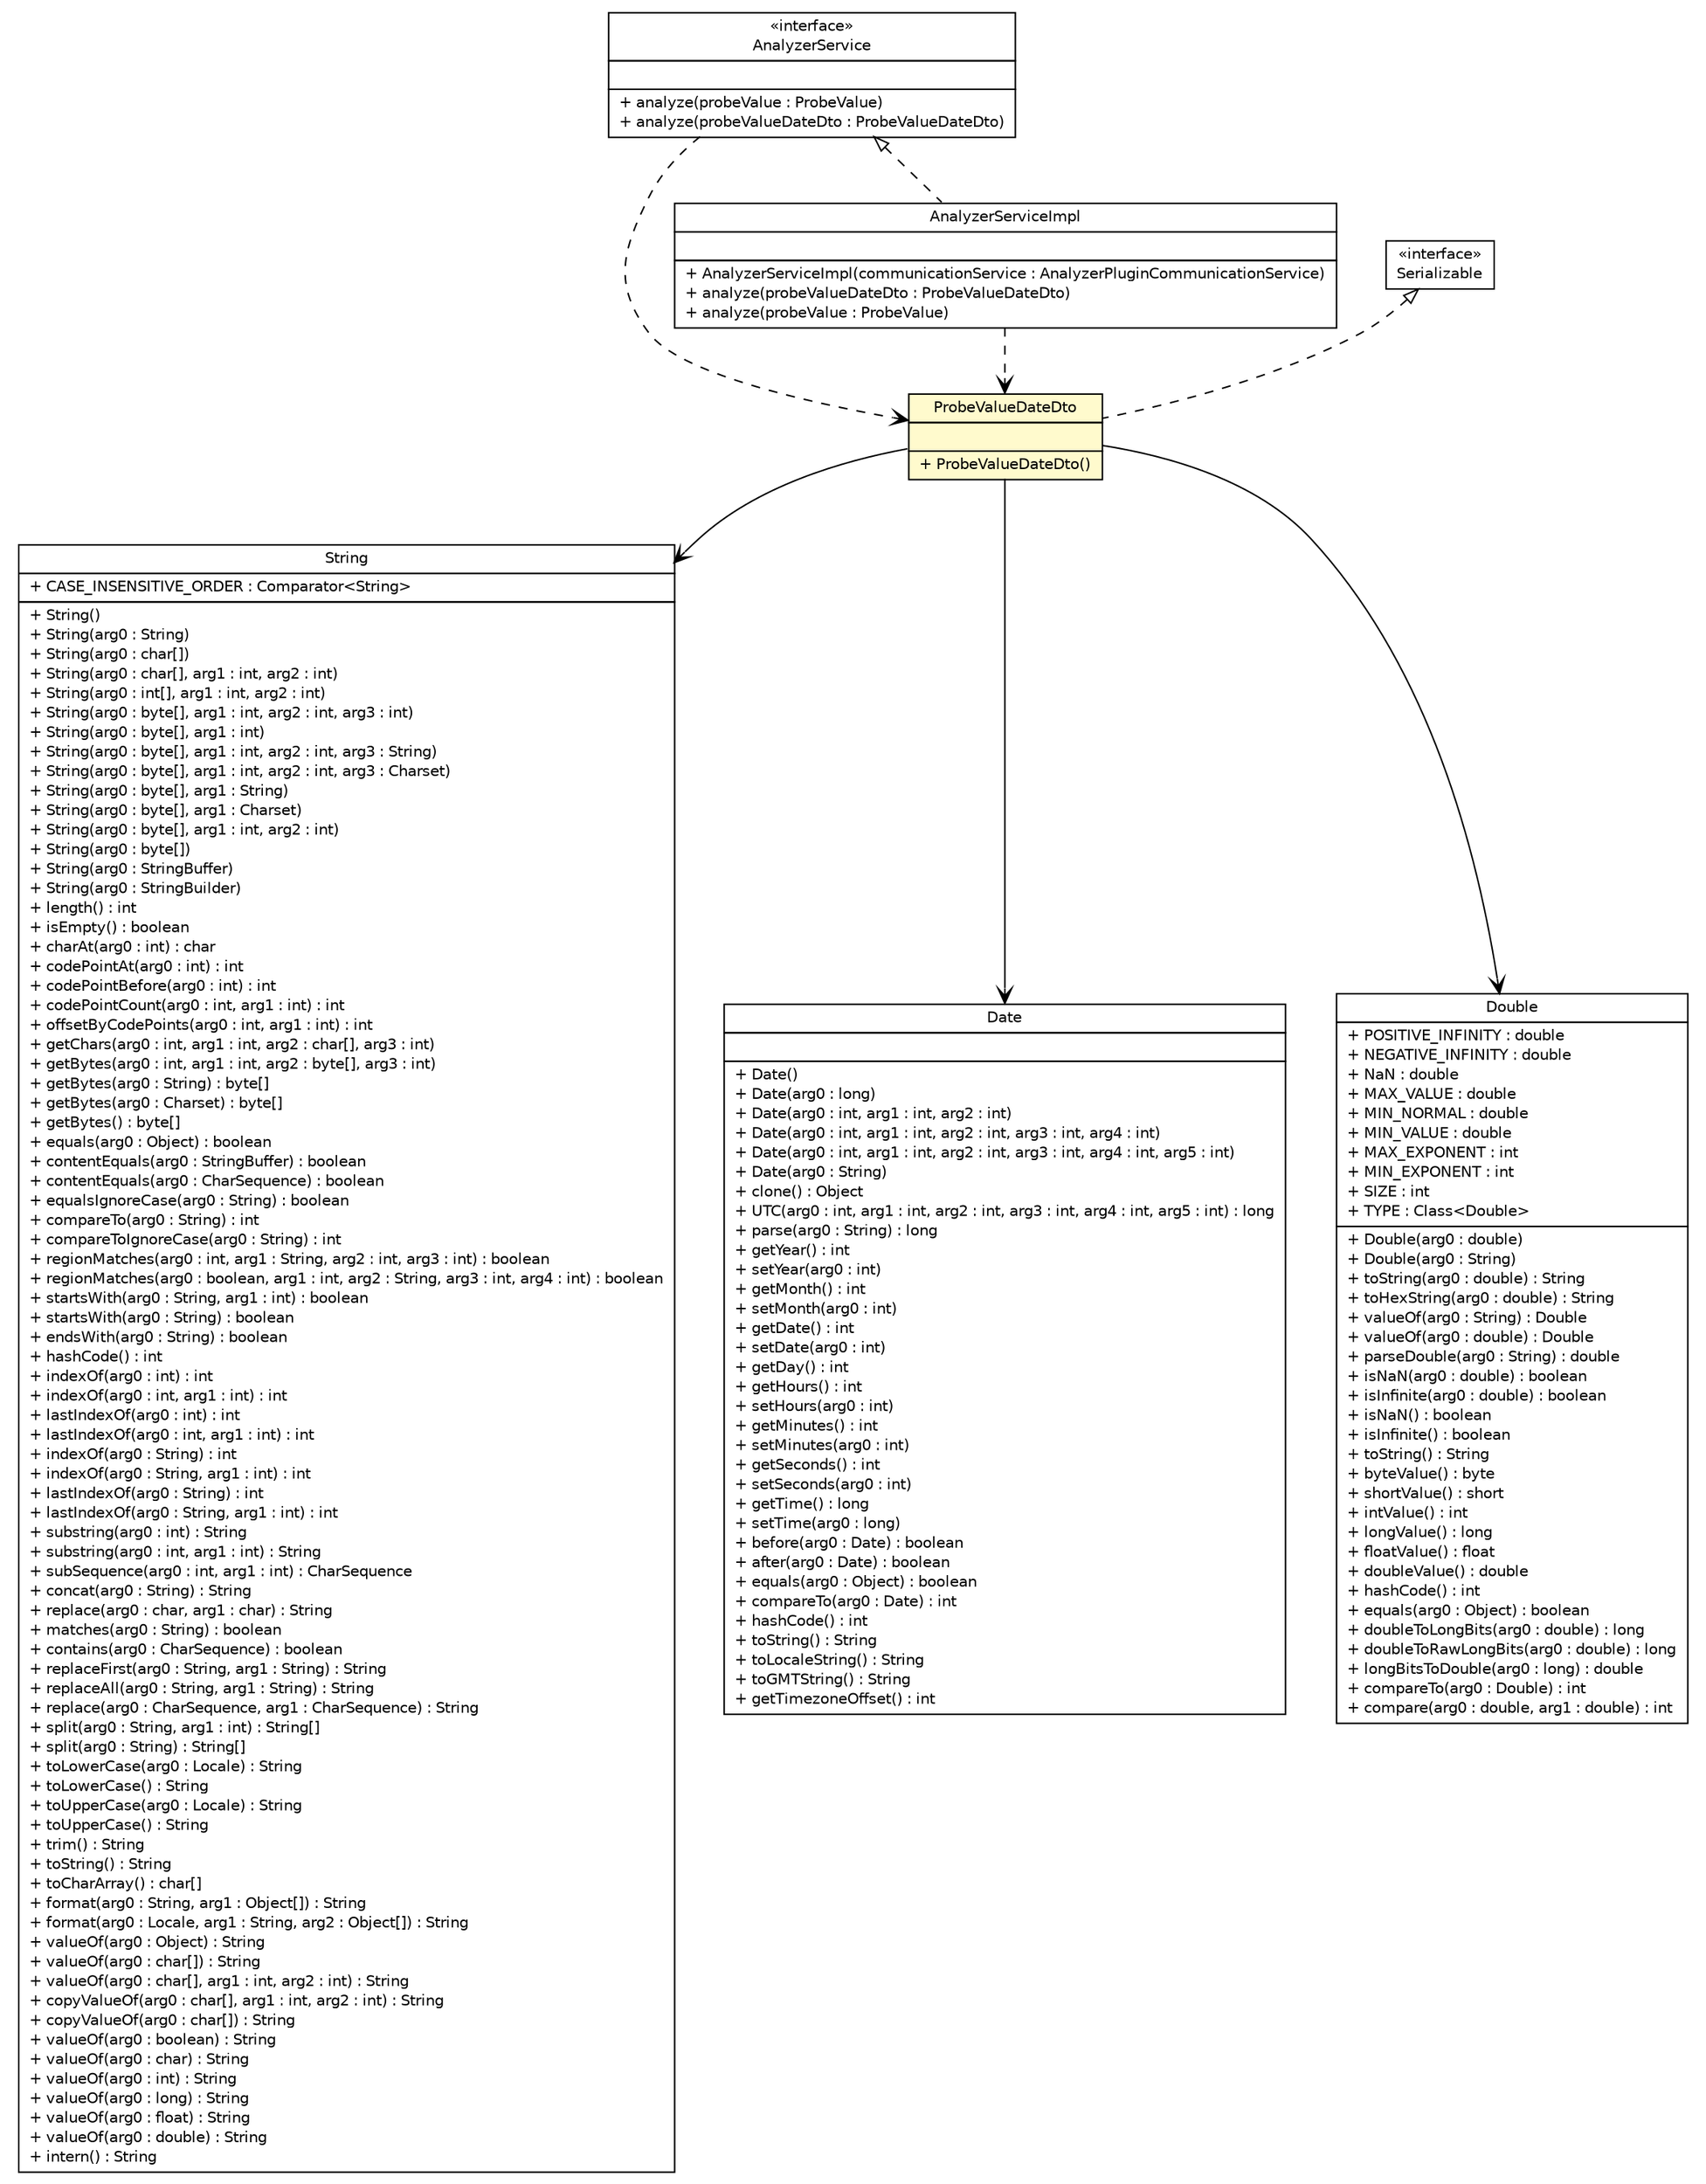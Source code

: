 #!/usr/local/bin/dot
#
# Class diagram 
# Generated by UMLGraph version 5.1 (http://www.umlgraph.org/)
#

digraph G {
	edge [fontname="Helvetica",fontsize=10,labelfontname="Helvetica",labelfontsize=10];
	node [fontname="Helvetica",fontsize=10,shape=plaintext];
	nodesep=0.25;
	ranksep=0.5;
	// net.sereneproject.collector.dto.ProbeValueDateDto
	c734 [label=<<table title="net.sereneproject.collector.dto.ProbeValueDateDto" border="0" cellborder="1" cellspacing="0" cellpadding="2" port="p" bgcolor="lemonChiffon" href="./ProbeValueDateDto.html">
		<tr><td><table border="0" cellspacing="0" cellpadding="1">
<tr><td align="center" balign="center"> ProbeValueDateDto </td></tr>
		</table></td></tr>
		<tr><td><table border="0" cellspacing="0" cellpadding="1">
<tr><td align="left" balign="left">  </td></tr>
		</table></td></tr>
		<tr><td><table border="0" cellspacing="0" cellpadding="1">
<tr><td align="left" balign="left"> + ProbeValueDateDto() </td></tr>
		</table></td></tr>
		</table>>, fontname="Helvetica", fontcolor="black", fontsize=10.0];
	// net.sereneproject.collector.service.AnalyzerService
	c746 [label=<<table title="net.sereneproject.collector.service.AnalyzerService" border="0" cellborder="1" cellspacing="0" cellpadding="2" port="p" href="../service/AnalyzerService.html">
		<tr><td><table border="0" cellspacing="0" cellpadding="1">
<tr><td align="center" balign="center"> &#171;interface&#187; </td></tr>
<tr><td align="center" balign="center"> AnalyzerService </td></tr>
		</table></td></tr>
		<tr><td><table border="0" cellspacing="0" cellpadding="1">
<tr><td align="left" balign="left">  </td></tr>
		</table></td></tr>
		<tr><td><table border="0" cellspacing="0" cellpadding="1">
<tr><td align="left" balign="left"> + analyze(probeValue : ProbeValue) </td></tr>
<tr><td align="left" balign="left"> + analyze(probeValueDateDto : ProbeValueDateDto) </td></tr>
		</table></td></tr>
		</table>>, fontname="Helvetica", fontcolor="black", fontsize=10.0];
	// net.sereneproject.collector.service.impl.AnalyzerServiceImpl
	c748 [label=<<table title="net.sereneproject.collector.service.impl.AnalyzerServiceImpl" border="0" cellborder="1" cellspacing="0" cellpadding="2" port="p" href="../service/impl/AnalyzerServiceImpl.html">
		<tr><td><table border="0" cellspacing="0" cellpadding="1">
<tr><td align="center" balign="center"> AnalyzerServiceImpl </td></tr>
		</table></td></tr>
		<tr><td><table border="0" cellspacing="0" cellpadding="1">
<tr><td align="left" balign="left">  </td></tr>
		</table></td></tr>
		<tr><td><table border="0" cellspacing="0" cellpadding="1">
<tr><td align="left" balign="left"> + AnalyzerServiceImpl(communicationService : AnalyzerPluginCommunicationService) </td></tr>
<tr><td align="left" balign="left"> + analyze(probeValueDateDto : ProbeValueDateDto) </td></tr>
<tr><td align="left" balign="left"> + analyze(probeValue : ProbeValue) </td></tr>
		</table></td></tr>
		</table>>, fontname="Helvetica", fontcolor="black", fontsize=10.0];
	//net.sereneproject.collector.dto.ProbeValueDateDto implements java.io.Serializable
	c750:p -> c734:p [dir=back,arrowtail=empty,style=dashed];
	//net.sereneproject.collector.service.impl.AnalyzerServiceImpl implements net.sereneproject.collector.service.AnalyzerService
	c746:p -> c748:p [dir=back,arrowtail=empty,style=dashed];
	// net.sereneproject.collector.dto.ProbeValueDateDto NAVASSOC java.lang.String
	c734:p -> c751:p [taillabel="", label="", headlabel="", fontname="Helvetica", fontcolor="black", fontsize=10.0, color="black", arrowhead=open];
	// net.sereneproject.collector.dto.ProbeValueDateDto NAVASSOC java.util.Date
	c734:p -> c756:p [taillabel="", label="", headlabel="", fontname="Helvetica", fontcolor="black", fontsize=10.0, color="black", arrowhead=open];
	// net.sereneproject.collector.dto.ProbeValueDateDto NAVASSOC java.lang.Double
	c734:p -> c758:p [taillabel="", label="", headlabel="", fontname="Helvetica", fontcolor="black", fontsize=10.0, color="black", arrowhead=open];
	// net.sereneproject.collector.service.AnalyzerService DEPEND net.sereneproject.collector.dto.ProbeValueDateDto
	c746:p -> c734:p [taillabel="", label="", headlabel="", fontname="Helvetica", fontcolor="black", fontsize=10.0, color="black", arrowhead=open, style=dashed];
	// net.sereneproject.collector.service.impl.AnalyzerServiceImpl DEPEND net.sereneproject.collector.dto.ProbeValueDateDto
	c748:p -> c734:p [taillabel="", label="", headlabel="", fontname="Helvetica", fontcolor="black", fontsize=10.0, color="black", arrowhead=open, style=dashed];
	// java.lang.Double
	c758 [label=<<table title="java.lang.Double" border="0" cellborder="1" cellspacing="0" cellpadding="2" port="p" href="http://java.sun.com/j2se/1.4.2/docs/api/java/lang/Double.html">
		<tr><td><table border="0" cellspacing="0" cellpadding="1">
<tr><td align="center" balign="center"> Double </td></tr>
		</table></td></tr>
		<tr><td><table border="0" cellspacing="0" cellpadding="1">
<tr><td align="left" balign="left"> + POSITIVE_INFINITY : double </td></tr>
<tr><td align="left" balign="left"> + NEGATIVE_INFINITY : double </td></tr>
<tr><td align="left" balign="left"> + NaN : double </td></tr>
<tr><td align="left" balign="left"> + MAX_VALUE : double </td></tr>
<tr><td align="left" balign="left"> + MIN_NORMAL : double </td></tr>
<tr><td align="left" balign="left"> + MIN_VALUE : double </td></tr>
<tr><td align="left" balign="left"> + MAX_EXPONENT : int </td></tr>
<tr><td align="left" balign="left"> + MIN_EXPONENT : int </td></tr>
<tr><td align="left" balign="left"> + SIZE : int </td></tr>
<tr><td align="left" balign="left"> + TYPE : Class&lt;Double&gt; </td></tr>
		</table></td></tr>
		<tr><td><table border="0" cellspacing="0" cellpadding="1">
<tr><td align="left" balign="left"> + Double(arg0 : double) </td></tr>
<tr><td align="left" balign="left"> + Double(arg0 : String) </td></tr>
<tr><td align="left" balign="left"> + toString(arg0 : double) : String </td></tr>
<tr><td align="left" balign="left"> + toHexString(arg0 : double) : String </td></tr>
<tr><td align="left" balign="left"> + valueOf(arg0 : String) : Double </td></tr>
<tr><td align="left" balign="left"> + valueOf(arg0 : double) : Double </td></tr>
<tr><td align="left" balign="left"> + parseDouble(arg0 : String) : double </td></tr>
<tr><td align="left" balign="left"> + isNaN(arg0 : double) : boolean </td></tr>
<tr><td align="left" balign="left"> + isInfinite(arg0 : double) : boolean </td></tr>
<tr><td align="left" balign="left"> + isNaN() : boolean </td></tr>
<tr><td align="left" balign="left"> + isInfinite() : boolean </td></tr>
<tr><td align="left" balign="left"> + toString() : String </td></tr>
<tr><td align="left" balign="left"> + byteValue() : byte </td></tr>
<tr><td align="left" balign="left"> + shortValue() : short </td></tr>
<tr><td align="left" balign="left"> + intValue() : int </td></tr>
<tr><td align="left" balign="left"> + longValue() : long </td></tr>
<tr><td align="left" balign="left"> + floatValue() : float </td></tr>
<tr><td align="left" balign="left"> + doubleValue() : double </td></tr>
<tr><td align="left" balign="left"> + hashCode() : int </td></tr>
<tr><td align="left" balign="left"> + equals(arg0 : Object) : boolean </td></tr>
<tr><td align="left" balign="left"> + doubleToLongBits(arg0 : double) : long </td></tr>
<tr><td align="left" balign="left"> + doubleToRawLongBits(arg0 : double) : long </td></tr>
<tr><td align="left" balign="left"> + longBitsToDouble(arg0 : long) : double </td></tr>
<tr><td align="left" balign="left"> + compareTo(arg0 : Double) : int </td></tr>
<tr><td align="left" balign="left"> + compare(arg0 : double, arg1 : double) : int </td></tr>
		</table></td></tr>
		</table>>, fontname="Helvetica", fontcolor="black", fontsize=10.0];
	// java.io.Serializable
	c750 [label=<<table title="java.io.Serializable" border="0" cellborder="1" cellspacing="0" cellpadding="2" port="p" href="http://java.sun.com/j2se/1.4.2/docs/api/java/io/Serializable.html">
		<tr><td><table border="0" cellspacing="0" cellpadding="1">
<tr><td align="center" balign="center"> &#171;interface&#187; </td></tr>
<tr><td align="center" balign="center"> Serializable </td></tr>
		</table></td></tr>
		</table>>, fontname="Helvetica", fontcolor="black", fontsize=10.0];
	// java.lang.String
	c751 [label=<<table title="java.lang.String" border="0" cellborder="1" cellspacing="0" cellpadding="2" port="p" href="http://java.sun.com/j2se/1.4.2/docs/api/java/lang/String.html">
		<tr><td><table border="0" cellspacing="0" cellpadding="1">
<tr><td align="center" balign="center"> String </td></tr>
		</table></td></tr>
		<tr><td><table border="0" cellspacing="0" cellpadding="1">
<tr><td align="left" balign="left"> + CASE_INSENSITIVE_ORDER : Comparator&lt;String&gt; </td></tr>
		</table></td></tr>
		<tr><td><table border="0" cellspacing="0" cellpadding="1">
<tr><td align="left" balign="left"> + String() </td></tr>
<tr><td align="left" balign="left"> + String(arg0 : String) </td></tr>
<tr><td align="left" balign="left"> + String(arg0 : char[]) </td></tr>
<tr><td align="left" balign="left"> + String(arg0 : char[], arg1 : int, arg2 : int) </td></tr>
<tr><td align="left" balign="left"> + String(arg0 : int[], arg1 : int, arg2 : int) </td></tr>
<tr><td align="left" balign="left"> + String(arg0 : byte[], arg1 : int, arg2 : int, arg3 : int) </td></tr>
<tr><td align="left" balign="left"> + String(arg0 : byte[], arg1 : int) </td></tr>
<tr><td align="left" balign="left"> + String(arg0 : byte[], arg1 : int, arg2 : int, arg3 : String) </td></tr>
<tr><td align="left" balign="left"> + String(arg0 : byte[], arg1 : int, arg2 : int, arg3 : Charset) </td></tr>
<tr><td align="left" balign="left"> + String(arg0 : byte[], arg1 : String) </td></tr>
<tr><td align="left" balign="left"> + String(arg0 : byte[], arg1 : Charset) </td></tr>
<tr><td align="left" balign="left"> + String(arg0 : byte[], arg1 : int, arg2 : int) </td></tr>
<tr><td align="left" balign="left"> + String(arg0 : byte[]) </td></tr>
<tr><td align="left" balign="left"> + String(arg0 : StringBuffer) </td></tr>
<tr><td align="left" balign="left"> + String(arg0 : StringBuilder) </td></tr>
<tr><td align="left" balign="left"> + length() : int </td></tr>
<tr><td align="left" balign="left"> + isEmpty() : boolean </td></tr>
<tr><td align="left" balign="left"> + charAt(arg0 : int) : char </td></tr>
<tr><td align="left" balign="left"> + codePointAt(arg0 : int) : int </td></tr>
<tr><td align="left" balign="left"> + codePointBefore(arg0 : int) : int </td></tr>
<tr><td align="left" balign="left"> + codePointCount(arg0 : int, arg1 : int) : int </td></tr>
<tr><td align="left" balign="left"> + offsetByCodePoints(arg0 : int, arg1 : int) : int </td></tr>
<tr><td align="left" balign="left"> + getChars(arg0 : int, arg1 : int, arg2 : char[], arg3 : int) </td></tr>
<tr><td align="left" balign="left"> + getBytes(arg0 : int, arg1 : int, arg2 : byte[], arg3 : int) </td></tr>
<tr><td align="left" balign="left"> + getBytes(arg0 : String) : byte[] </td></tr>
<tr><td align="left" balign="left"> + getBytes(arg0 : Charset) : byte[] </td></tr>
<tr><td align="left" balign="left"> + getBytes() : byte[] </td></tr>
<tr><td align="left" balign="left"> + equals(arg0 : Object) : boolean </td></tr>
<tr><td align="left" balign="left"> + contentEquals(arg0 : StringBuffer) : boolean </td></tr>
<tr><td align="left" balign="left"> + contentEquals(arg0 : CharSequence) : boolean </td></tr>
<tr><td align="left" balign="left"> + equalsIgnoreCase(arg0 : String) : boolean </td></tr>
<tr><td align="left" balign="left"> + compareTo(arg0 : String) : int </td></tr>
<tr><td align="left" balign="left"> + compareToIgnoreCase(arg0 : String) : int </td></tr>
<tr><td align="left" balign="left"> + regionMatches(arg0 : int, arg1 : String, arg2 : int, arg3 : int) : boolean </td></tr>
<tr><td align="left" balign="left"> + regionMatches(arg0 : boolean, arg1 : int, arg2 : String, arg3 : int, arg4 : int) : boolean </td></tr>
<tr><td align="left" balign="left"> + startsWith(arg0 : String, arg1 : int) : boolean </td></tr>
<tr><td align="left" balign="left"> + startsWith(arg0 : String) : boolean </td></tr>
<tr><td align="left" balign="left"> + endsWith(arg0 : String) : boolean </td></tr>
<tr><td align="left" balign="left"> + hashCode() : int </td></tr>
<tr><td align="left" balign="left"> + indexOf(arg0 : int) : int </td></tr>
<tr><td align="left" balign="left"> + indexOf(arg0 : int, arg1 : int) : int </td></tr>
<tr><td align="left" balign="left"> + lastIndexOf(arg0 : int) : int </td></tr>
<tr><td align="left" balign="left"> + lastIndexOf(arg0 : int, arg1 : int) : int </td></tr>
<tr><td align="left" balign="left"> + indexOf(arg0 : String) : int </td></tr>
<tr><td align="left" balign="left"> + indexOf(arg0 : String, arg1 : int) : int </td></tr>
<tr><td align="left" balign="left"> + lastIndexOf(arg0 : String) : int </td></tr>
<tr><td align="left" balign="left"> + lastIndexOf(arg0 : String, arg1 : int) : int </td></tr>
<tr><td align="left" balign="left"> + substring(arg0 : int) : String </td></tr>
<tr><td align="left" balign="left"> + substring(arg0 : int, arg1 : int) : String </td></tr>
<tr><td align="left" balign="left"> + subSequence(arg0 : int, arg1 : int) : CharSequence </td></tr>
<tr><td align="left" balign="left"> + concat(arg0 : String) : String </td></tr>
<tr><td align="left" balign="left"> + replace(arg0 : char, arg1 : char) : String </td></tr>
<tr><td align="left" balign="left"> + matches(arg0 : String) : boolean </td></tr>
<tr><td align="left" balign="left"> + contains(arg0 : CharSequence) : boolean </td></tr>
<tr><td align="left" balign="left"> + replaceFirst(arg0 : String, arg1 : String) : String </td></tr>
<tr><td align="left" balign="left"> + replaceAll(arg0 : String, arg1 : String) : String </td></tr>
<tr><td align="left" balign="left"> + replace(arg0 : CharSequence, arg1 : CharSequence) : String </td></tr>
<tr><td align="left" balign="left"> + split(arg0 : String, arg1 : int) : String[] </td></tr>
<tr><td align="left" balign="left"> + split(arg0 : String) : String[] </td></tr>
<tr><td align="left" balign="left"> + toLowerCase(arg0 : Locale) : String </td></tr>
<tr><td align="left" balign="left"> + toLowerCase() : String </td></tr>
<tr><td align="left" balign="left"> + toUpperCase(arg0 : Locale) : String </td></tr>
<tr><td align="left" balign="left"> + toUpperCase() : String </td></tr>
<tr><td align="left" balign="left"> + trim() : String </td></tr>
<tr><td align="left" balign="left"> + toString() : String </td></tr>
<tr><td align="left" balign="left"> + toCharArray() : char[] </td></tr>
<tr><td align="left" balign="left"> + format(arg0 : String, arg1 : Object[]) : String </td></tr>
<tr><td align="left" balign="left"> + format(arg0 : Locale, arg1 : String, arg2 : Object[]) : String </td></tr>
<tr><td align="left" balign="left"> + valueOf(arg0 : Object) : String </td></tr>
<tr><td align="left" balign="left"> + valueOf(arg0 : char[]) : String </td></tr>
<tr><td align="left" balign="left"> + valueOf(arg0 : char[], arg1 : int, arg2 : int) : String </td></tr>
<tr><td align="left" balign="left"> + copyValueOf(arg0 : char[], arg1 : int, arg2 : int) : String </td></tr>
<tr><td align="left" balign="left"> + copyValueOf(arg0 : char[]) : String </td></tr>
<tr><td align="left" balign="left"> + valueOf(arg0 : boolean) : String </td></tr>
<tr><td align="left" balign="left"> + valueOf(arg0 : char) : String </td></tr>
<tr><td align="left" balign="left"> + valueOf(arg0 : int) : String </td></tr>
<tr><td align="left" balign="left"> + valueOf(arg0 : long) : String </td></tr>
<tr><td align="left" balign="left"> + valueOf(arg0 : float) : String </td></tr>
<tr><td align="left" balign="left"> + valueOf(arg0 : double) : String </td></tr>
<tr><td align="left" balign="left"> + intern() : String </td></tr>
		</table></td></tr>
		</table>>, fontname="Helvetica", fontcolor="black", fontsize=10.0];
	// java.util.Date
	c756 [label=<<table title="java.util.Date" border="0" cellborder="1" cellspacing="0" cellpadding="2" port="p" href="http://java.sun.com/j2se/1.4.2/docs/api/java/util/Date.html">
		<tr><td><table border="0" cellspacing="0" cellpadding="1">
<tr><td align="center" balign="center"> Date </td></tr>
		</table></td></tr>
		<tr><td><table border="0" cellspacing="0" cellpadding="1">
<tr><td align="left" balign="left">  </td></tr>
		</table></td></tr>
		<tr><td><table border="0" cellspacing="0" cellpadding="1">
<tr><td align="left" balign="left"> + Date() </td></tr>
<tr><td align="left" balign="left"> + Date(arg0 : long) </td></tr>
<tr><td align="left" balign="left"> + Date(arg0 : int, arg1 : int, arg2 : int) </td></tr>
<tr><td align="left" balign="left"> + Date(arg0 : int, arg1 : int, arg2 : int, arg3 : int, arg4 : int) </td></tr>
<tr><td align="left" balign="left"> + Date(arg0 : int, arg1 : int, arg2 : int, arg3 : int, arg4 : int, arg5 : int) </td></tr>
<tr><td align="left" balign="left"> + Date(arg0 : String) </td></tr>
<tr><td align="left" balign="left"> + clone() : Object </td></tr>
<tr><td align="left" balign="left"> + UTC(arg0 : int, arg1 : int, arg2 : int, arg3 : int, arg4 : int, arg5 : int) : long </td></tr>
<tr><td align="left" balign="left"> + parse(arg0 : String) : long </td></tr>
<tr><td align="left" balign="left"> + getYear() : int </td></tr>
<tr><td align="left" balign="left"> + setYear(arg0 : int) </td></tr>
<tr><td align="left" balign="left"> + getMonth() : int </td></tr>
<tr><td align="left" balign="left"> + setMonth(arg0 : int) </td></tr>
<tr><td align="left" balign="left"> + getDate() : int </td></tr>
<tr><td align="left" balign="left"> + setDate(arg0 : int) </td></tr>
<tr><td align="left" balign="left"> + getDay() : int </td></tr>
<tr><td align="left" balign="left"> + getHours() : int </td></tr>
<tr><td align="left" balign="left"> + setHours(arg0 : int) </td></tr>
<tr><td align="left" balign="left"> + getMinutes() : int </td></tr>
<tr><td align="left" balign="left"> + setMinutes(arg0 : int) </td></tr>
<tr><td align="left" balign="left"> + getSeconds() : int </td></tr>
<tr><td align="left" balign="left"> + setSeconds(arg0 : int) </td></tr>
<tr><td align="left" balign="left"> + getTime() : long </td></tr>
<tr><td align="left" balign="left"> + setTime(arg0 : long) </td></tr>
<tr><td align="left" balign="left"> + before(arg0 : Date) : boolean </td></tr>
<tr><td align="left" balign="left"> + after(arg0 : Date) : boolean </td></tr>
<tr><td align="left" balign="left"> + equals(arg0 : Object) : boolean </td></tr>
<tr><td align="left" balign="left"> + compareTo(arg0 : Date) : int </td></tr>
<tr><td align="left" balign="left"> + hashCode() : int </td></tr>
<tr><td align="left" balign="left"> + toString() : String </td></tr>
<tr><td align="left" balign="left"> + toLocaleString() : String </td></tr>
<tr><td align="left" balign="left"> + toGMTString() : String </td></tr>
<tr><td align="left" balign="left"> + getTimezoneOffset() : int </td></tr>
		</table></td></tr>
		</table>>, fontname="Helvetica", fontcolor="black", fontsize=10.0];
}

